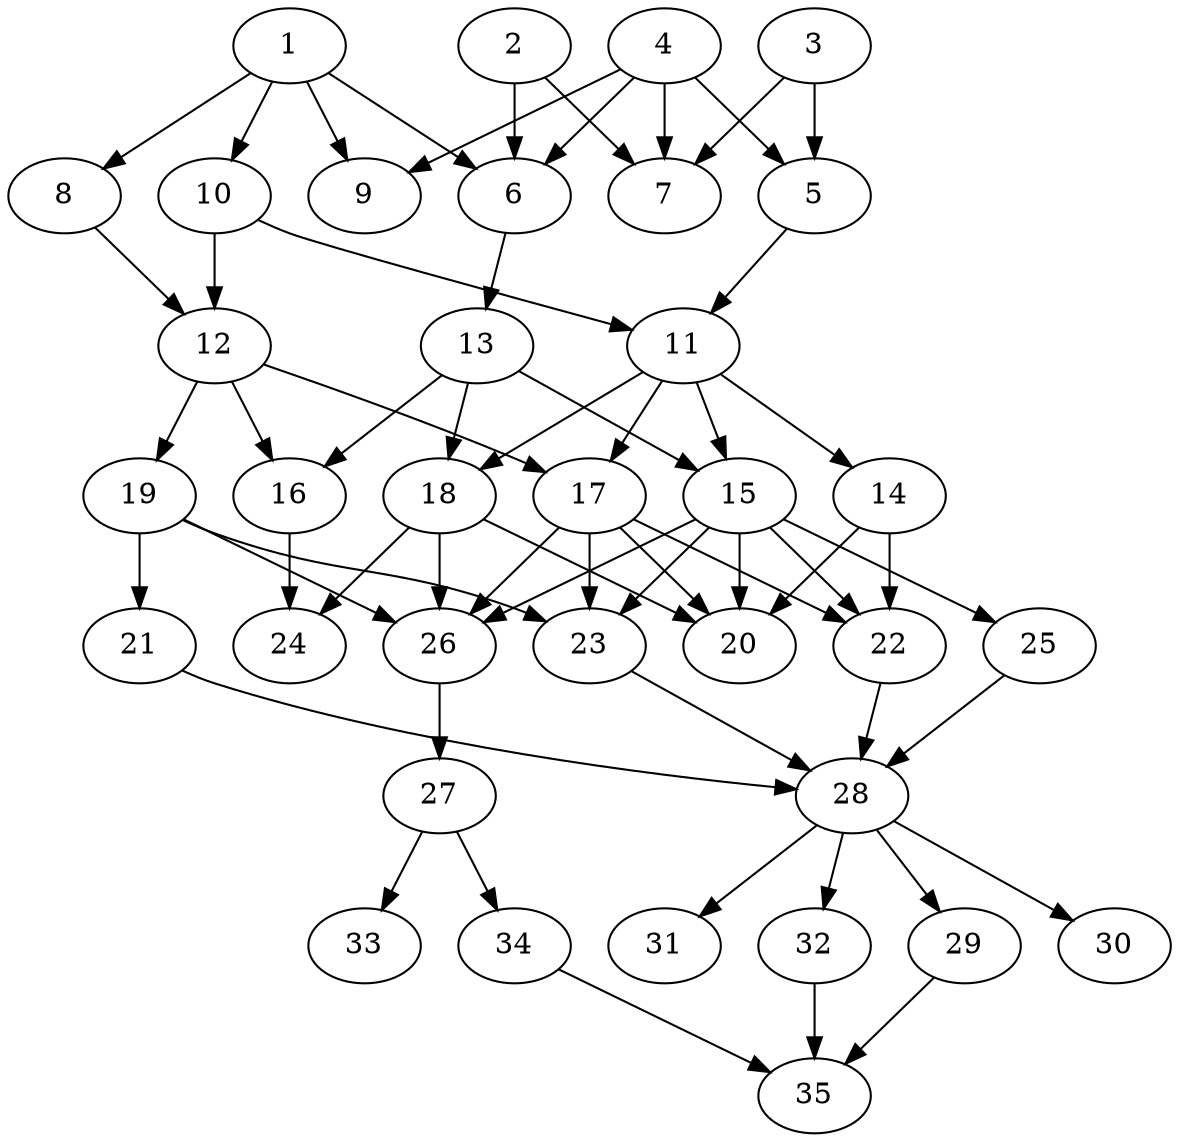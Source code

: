 // DAG automatically generated by daggen at Thu Oct  3 14:05:37 2019
// ./daggen --dot -n 35 --ccr 0.3 --fat 0.5 --regular 0.5 --density 0.6 --mindata 5242880 --maxdata 52428800 
digraph G {
  1 [size="106885120", alpha="0.04", expect_size="32065536"] 
  1 -> 6 [size ="32065536"]
  1 -> 8 [size ="32065536"]
  1 -> 9 [size ="32065536"]
  1 -> 10 [size ="32065536"]
  2 [size="166198613", alpha="0.11", expect_size="49859584"] 
  2 -> 6 [size ="49859584"]
  2 -> 7 [size ="49859584"]
  3 [size="30784853", alpha="0.02", expect_size="9235456"] 
  3 -> 5 [size ="9235456"]
  3 -> 7 [size ="9235456"]
  4 [size="119456427", alpha="0.01", expect_size="35836928"] 
  4 -> 5 [size ="35836928"]
  4 -> 6 [size ="35836928"]
  4 -> 7 [size ="35836928"]
  4 -> 9 [size ="35836928"]
  5 [size="49100800", alpha="0.08", expect_size="14730240"] 
  5 -> 11 [size ="14730240"]
  6 [size="99949227", alpha="0.06", expect_size="29984768"] 
  6 -> 13 [size ="29984768"]
  7 [size="163584000", alpha="0.05", expect_size="49075200"] 
  8 [size="90869760", alpha="0.12", expect_size="27260928"] 
  8 -> 12 [size ="27260928"]
  9 [size="60197547", alpha="0.07", expect_size="18059264"] 
  10 [size="48766293", alpha="0.04", expect_size="14629888"] 
  10 -> 11 [size ="14629888"]
  10 -> 12 [size ="14629888"]
  11 [size="25739947", alpha="0.16", expect_size="7721984"] 
  11 -> 14 [size ="7721984"]
  11 -> 15 [size ="7721984"]
  11 -> 17 [size ="7721984"]
  11 -> 18 [size ="7721984"]
  12 [size="57402027", alpha="0.10", expect_size="17220608"] 
  12 -> 16 [size ="17220608"]
  12 -> 17 [size ="17220608"]
  12 -> 19 [size ="17220608"]
  13 [size="146486613", alpha="0.13", expect_size="43945984"] 
  13 -> 15 [size ="43945984"]
  13 -> 16 [size ="43945984"]
  13 -> 18 [size ="43945984"]
  14 [size="159419733", alpha="0.10", expect_size="47825920"] 
  14 -> 20 [size ="47825920"]
  14 -> 22 [size ="47825920"]
  15 [size="163877547", alpha="0.10", expect_size="49163264"] 
  15 -> 20 [size ="49163264"]
  15 -> 22 [size ="49163264"]
  15 -> 23 [size ="49163264"]
  15 -> 25 [size ="49163264"]
  15 -> 26 [size ="49163264"]
  16 [size="72280747", alpha="0.01", expect_size="21684224"] 
  16 -> 24 [size ="21684224"]
  17 [size="118039893", alpha="0.04", expect_size="35411968"] 
  17 -> 20 [size ="35411968"]
  17 -> 22 [size ="35411968"]
  17 -> 23 [size ="35411968"]
  17 -> 26 [size ="35411968"]
  18 [size="159426560", alpha="0.14", expect_size="47827968"] 
  18 -> 20 [size ="47827968"]
  18 -> 24 [size ="47827968"]
  18 -> 26 [size ="47827968"]
  19 [size="96986453", alpha="0.08", expect_size="29095936"] 
  19 -> 21 [size ="29095936"]
  19 -> 23 [size ="29095936"]
  19 -> 26 [size ="29095936"]
  20 [size="150016000", alpha="0.02", expect_size="45004800"] 
  21 [size="26040320", alpha="0.07", expect_size="7812096"] 
  21 -> 28 [size ="7812096"]
  22 [size="153937920", alpha="0.11", expect_size="46181376"] 
  22 -> 28 [size ="46181376"]
  23 [size="75441493", alpha="0.17", expect_size="22632448"] 
  23 -> 28 [size ="22632448"]
  24 [size="17875627", alpha="0.16", expect_size="5362688"] 
  25 [size="99949227", alpha="0.19", expect_size="29984768"] 
  25 -> 28 [size ="29984768"]
  26 [size="21729280", alpha="0.13", expect_size="6518784"] 
  26 -> 27 [size ="6518784"]
  27 [size="29170347", alpha="0.05", expect_size="8751104"] 
  27 -> 33 [size ="8751104"]
  27 -> 34 [size ="8751104"]
  28 [size="63911253", alpha="0.06", expect_size="19173376"] 
  28 -> 29 [size ="19173376"]
  28 -> 30 [size ="19173376"]
  28 -> 31 [size ="19173376"]
  28 -> 32 [size ="19173376"]
  29 [size="170816853", alpha="0.13", expect_size="51245056"] 
  29 -> 35 [size ="51245056"]
  30 [size="72768853", alpha="0.04", expect_size="21830656"] 
  31 [size="85022720", alpha="0.16", expect_size="25506816"] 
  32 [size="139700907", alpha="0.13", expect_size="41910272"] 
  32 -> 35 [size ="41910272"]
  33 [size="70956373", alpha="0.06", expect_size="21286912"] 
  34 [size="49384107", alpha="0.17", expect_size="14815232"] 
  34 -> 35 [size ="14815232"]
  35 [size="19677867", alpha="0.07", expect_size="5903360"] 
}

